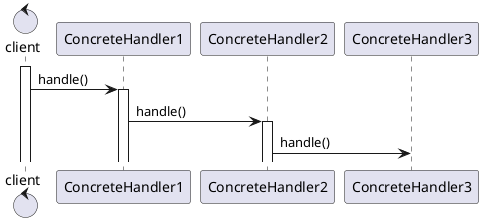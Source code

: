 @startuml

control client
participant ConcreteHandler1
participant ConcreteHandler2
participant ConcreteHandler3

activate client
client -> ConcreteHandler1 : handle()
activate ConcreteHandler1
ConcreteHandler1 -> ConcreteHandler2 : handle()
activate ConcreteHandler2
ConcreteHandler2 -> ConcreteHandler3 : handle()




@enduml

